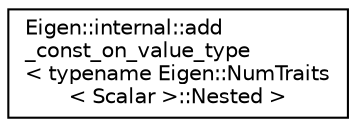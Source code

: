 digraph "Graphical Class Hierarchy"
{
  edge [fontname="Helvetica",fontsize="10",labelfontname="Helvetica",labelfontsize="10"];
  node [fontname="Helvetica",fontsize="10",shape=record];
  rankdir="LR";
  Node1 [label="Eigen::internal::add\l_const_on_value_type\l\< typename Eigen::NumTraits\l\< Scalar \>::Nested \>",height=0.2,width=0.4,color="black", fillcolor="white", style="filled",URL="$struct_eigen_1_1internal_1_1add__const__on__value__type.html"];
}
